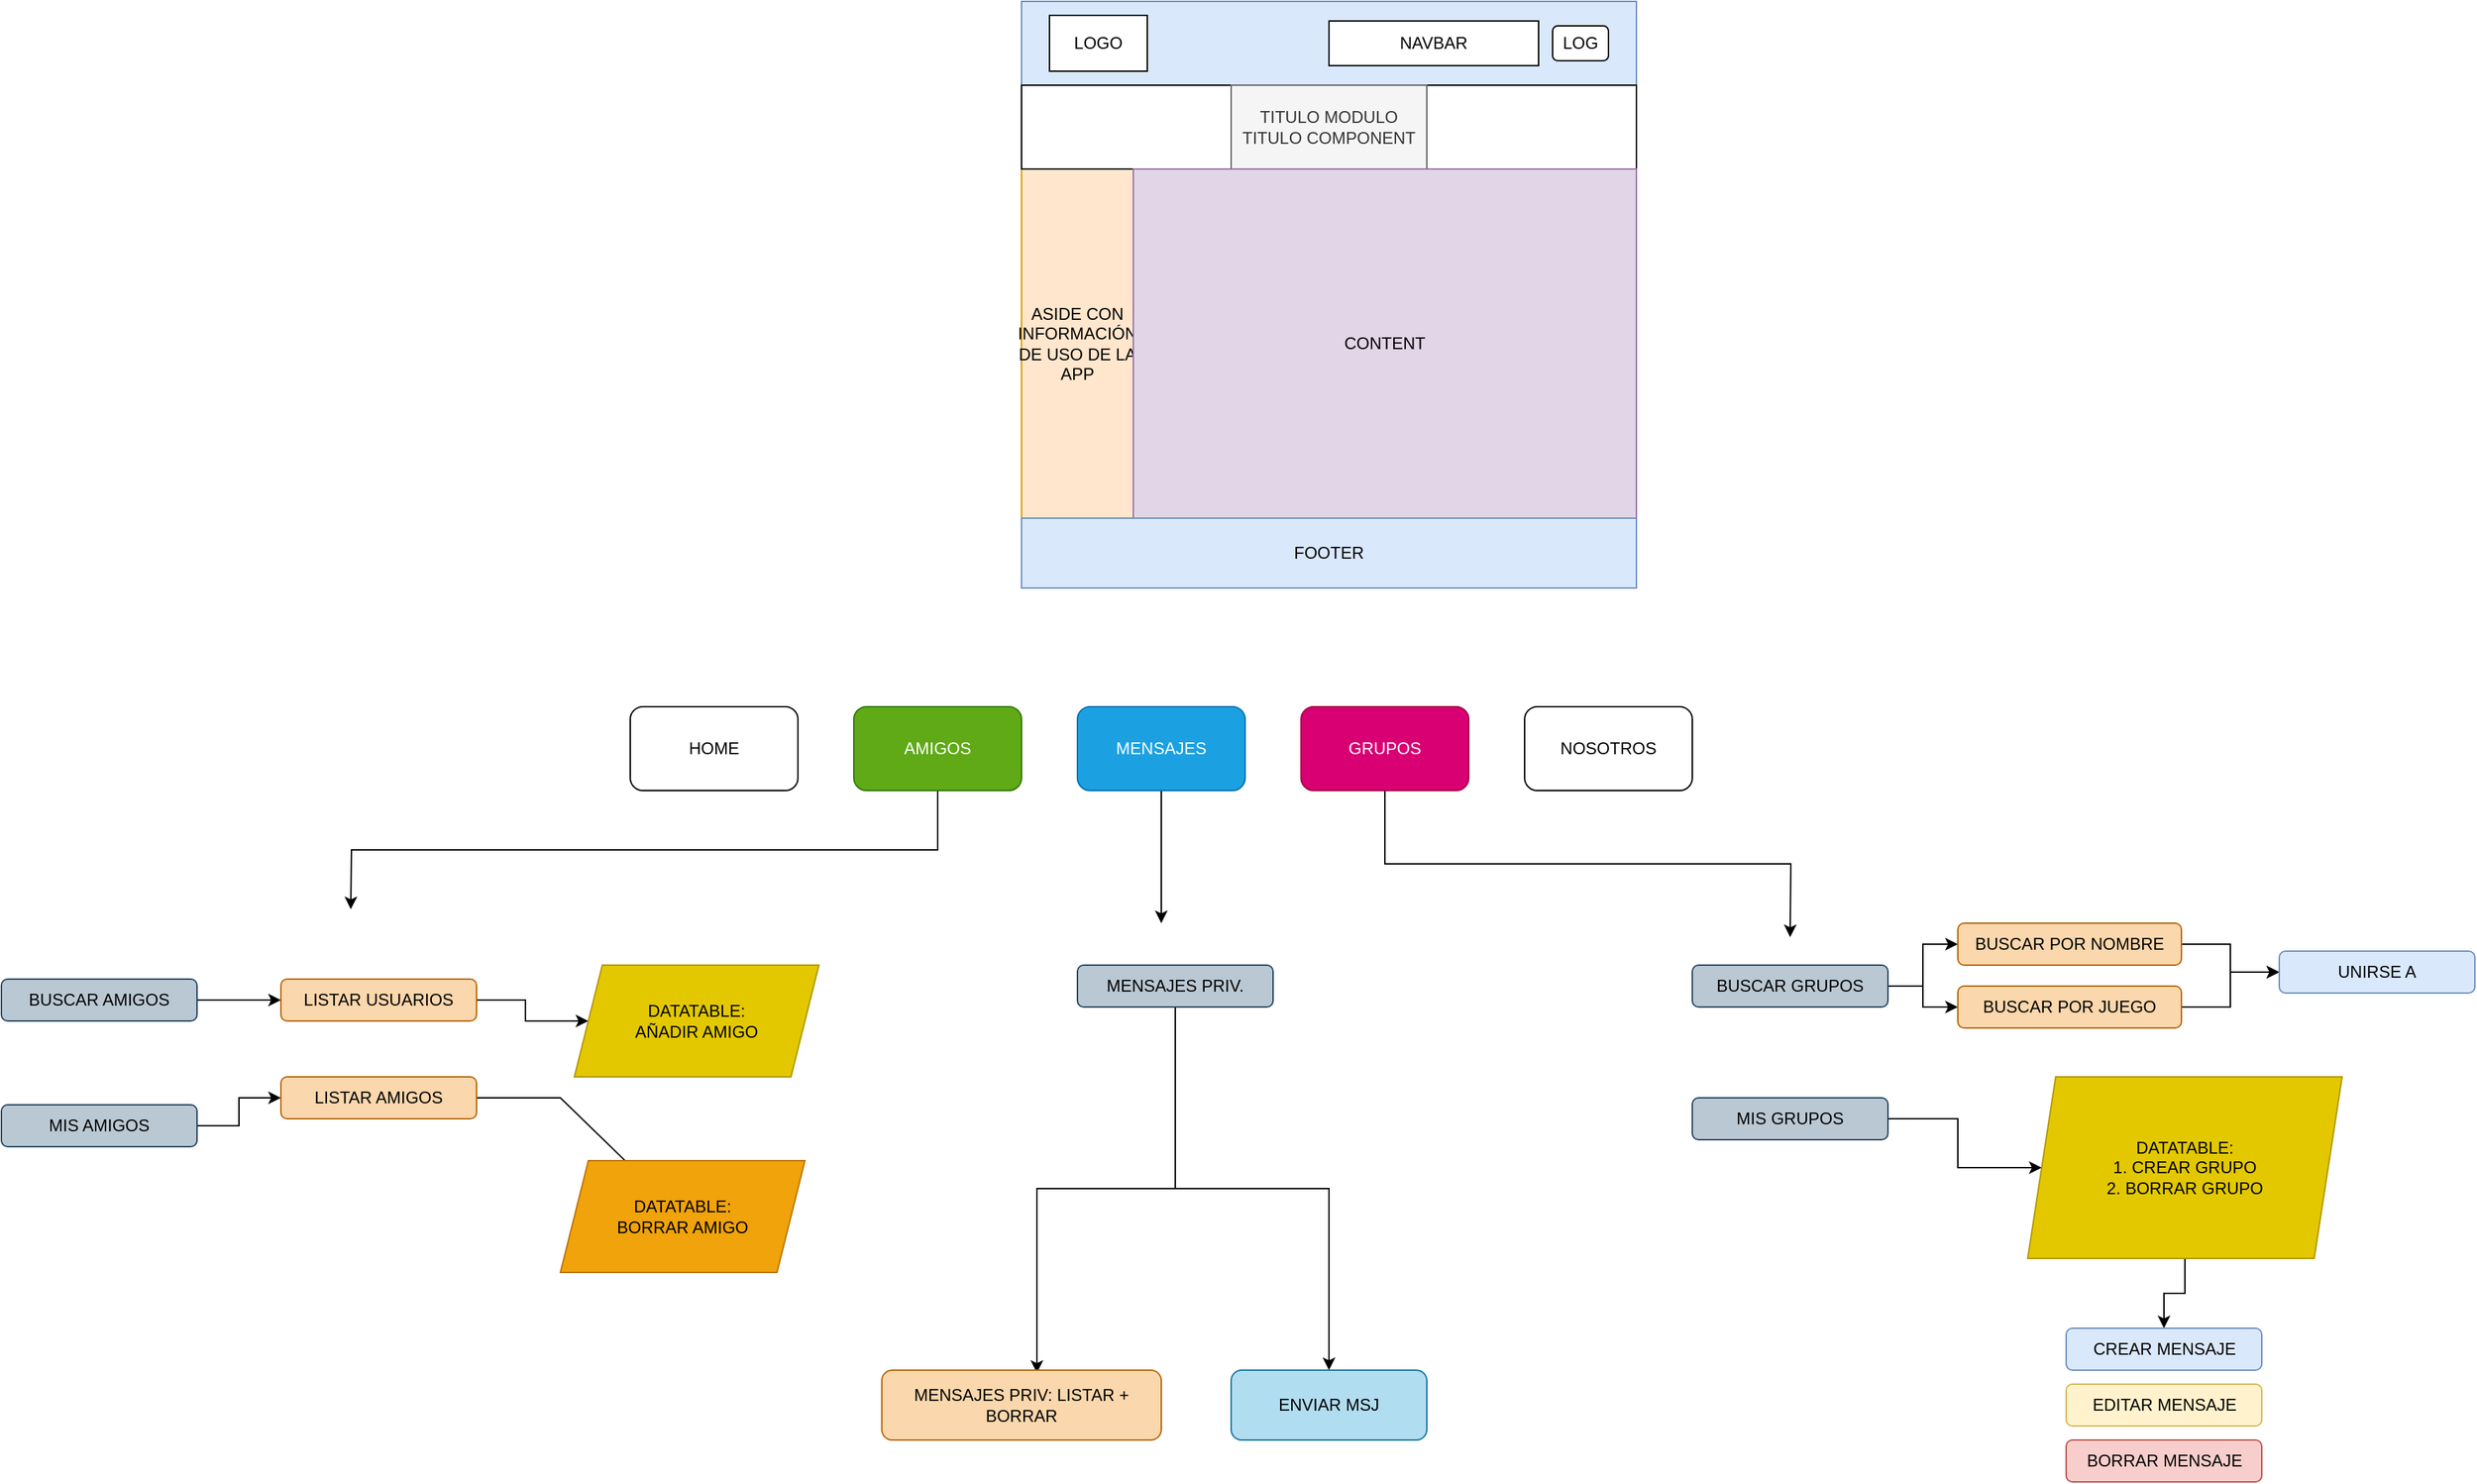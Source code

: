 <mxfile version="14.6.13" type="device"><diagram id="YUQoxX_B8yIrfyET-zLT" name="Página-1"><mxGraphModel dx="2249" dy="822" grid="1" gridSize="10" guides="1" tooltips="1" connect="1" arrows="1" fold="1" page="1" pageScale="1" pageWidth="827" pageHeight="1169" math="0" shadow="0"><root><mxCell id="0"/><mxCell id="1" parent="0"/><mxCell id="E1p6_0lM90Qq75zr0Obv-1" value="" style="rounded=0;whiteSpace=wrap;html=1;" parent="1" vertex="1"><mxGeometry x="160" y="80" width="440" height="420" as="geometry"/></mxCell><mxCell id="E1p6_0lM90Qq75zr0Obv-2" value="" style="rounded=0;whiteSpace=wrap;html=1;fillColor=#dae8fc;strokeColor=#6c8ebf;" parent="1" vertex="1"><mxGeometry x="160" y="80" width="440" height="60" as="geometry"/></mxCell><mxCell id="E1p6_0lM90Qq75zr0Obv-3" value="ASIDE CON INFORMACIÓN DE USO DE LA APP" style="rounded=0;whiteSpace=wrap;html=1;fillColor=#ffe6cc;strokeColor=#d79b00;" parent="1" vertex="1"><mxGeometry x="160" y="200" width="80" height="250" as="geometry"/></mxCell><mxCell id="E1p6_0lM90Qq75zr0Obv-4" value="" style="rounded=0;whiteSpace=wrap;html=1;" parent="1" vertex="1"><mxGeometry x="160" y="140" width="440" height="60" as="geometry"/></mxCell><mxCell id="E1p6_0lM90Qq75zr0Obv-5" value="TITULO MODULO&lt;br&gt;TITULO COMPONENT" style="rounded=0;whiteSpace=wrap;html=1;fillColor=#f5f5f5;strokeColor=#666666;fontColor=#333333;" parent="1" vertex="1"><mxGeometry x="310" y="140" width="140" height="60" as="geometry"/></mxCell><mxCell id="E1p6_0lM90Qq75zr0Obv-6" value="CONTENT" style="rounded=0;whiteSpace=wrap;html=1;fillColor=#e1d5e7;strokeColor=#9673a6;" parent="1" vertex="1"><mxGeometry x="240" y="200" width="360" height="250" as="geometry"/></mxCell><mxCell id="E1p6_0lM90Qq75zr0Obv-7" value="FOOTER" style="rounded=0;whiteSpace=wrap;html=1;fillColor=#dae8fc;strokeColor=#6c8ebf;" parent="1" vertex="1"><mxGeometry x="160" y="450" width="440" height="50" as="geometry"/></mxCell><mxCell id="E1p6_0lM90Qq75zr0Obv-8" value="LOG" style="rounded=1;whiteSpace=wrap;html=1;" parent="1" vertex="1"><mxGeometry x="540" y="97.5" width="40" height="25" as="geometry"/></mxCell><mxCell id="E1p6_0lM90Qq75zr0Obv-9" value="NAVBAR" style="rounded=0;whiteSpace=wrap;html=1;" parent="1" vertex="1"><mxGeometry x="380" y="94" width="150" height="32" as="geometry"/></mxCell><mxCell id="E1p6_0lM90Qq75zr0Obv-10" value="LOGO" style="rounded=0;whiteSpace=wrap;html=1;" parent="1" vertex="1"><mxGeometry x="180" y="90" width="70" height="40" as="geometry"/></mxCell><mxCell id="a3xrAU0-UcYPD7fbKvQv-25" style="edgeStyle=orthogonalEdgeStyle;rounded=0;orthogonalLoop=1;jettySize=auto;html=1;exitX=0.5;exitY=1;exitDx=0;exitDy=0;" parent="1" source="E1p6_0lM90Qq75zr0Obv-11" edge="1"><mxGeometry relative="1" as="geometry"><mxPoint x="-320" y="730" as="targetPoint"/></mxGeometry></mxCell><mxCell id="E1p6_0lM90Qq75zr0Obv-11" value="AMIGOS" style="rounded=1;whiteSpace=wrap;html=1;fillColor=#60a917;strokeColor=#2D7600;fontColor=#ffffff;" parent="1" vertex="1"><mxGeometry x="40" y="585" width="120" height="60" as="geometry"/></mxCell><mxCell id="a3xrAU0-UcYPD7fbKvQv-26" style="edgeStyle=orthogonalEdgeStyle;rounded=0;orthogonalLoop=1;jettySize=auto;html=1;exitX=0.5;exitY=1;exitDx=0;exitDy=0;" parent="1" source="E1p6_0lM90Qq75zr0Obv-12" edge="1"><mxGeometry relative="1" as="geometry"><mxPoint x="710" y="750" as="targetPoint"/></mxGeometry></mxCell><mxCell id="E1p6_0lM90Qq75zr0Obv-12" value="GRUPOS" style="rounded=1;whiteSpace=wrap;html=1;fillColor=#d80073;strokeColor=#A50040;fontColor=#ffffff;" parent="1" vertex="1"><mxGeometry x="360" y="585" width="120" height="60" as="geometry"/></mxCell><mxCell id="E1p6_0lM90Qq75zr0Obv-13" value="HOME" style="rounded=1;whiteSpace=wrap;html=1;" parent="1" vertex="1"><mxGeometry x="-120" y="585" width="120" height="60" as="geometry"/></mxCell><mxCell id="E1p6_0lM90Qq75zr0Obv-14" value="NOSOTROS" style="rounded=1;whiteSpace=wrap;html=1;" parent="1" vertex="1"><mxGeometry x="520" y="585" width="120" height="60" as="geometry"/></mxCell><mxCell id="E1p6_0lM90Qq75zr0Obv-25" style="edgeStyle=orthogonalEdgeStyle;rounded=0;orthogonalLoop=1;jettySize=auto;html=1;exitX=1;exitY=0.5;exitDx=0;exitDy=0;" parent="1" source="E1p6_0lM90Qq75zr0Obv-15" target="E1p6_0lM90Qq75zr0Obv-22" edge="1"><mxGeometry relative="1" as="geometry"/></mxCell><mxCell id="E1p6_0lM90Qq75zr0Obv-15" value="BUSCAR AMIGOS" style="rounded=1;whiteSpace=wrap;html=1;fillColor=#bac8d3;strokeColor=#23445d;" parent="1" vertex="1"><mxGeometry x="-570" y="780" width="140" height="30" as="geometry"/></mxCell><mxCell id="E1p6_0lM90Qq75zr0Obv-20" style="edgeStyle=orthogonalEdgeStyle;rounded=0;orthogonalLoop=1;jettySize=auto;html=1;exitX=1;exitY=0.5;exitDx=0;exitDy=0;entryX=0;entryY=0.5;entryDx=0;entryDy=0;" parent="1" source="E1p6_0lM90Qq75zr0Obv-16" target="E1p6_0lM90Qq75zr0Obv-18" edge="1"><mxGeometry relative="1" as="geometry"/></mxCell><mxCell id="E1p6_0lM90Qq75zr0Obv-16" value="MIS AMIGOS" style="rounded=1;whiteSpace=wrap;html=1;fillColor=#bac8d3;strokeColor=#23445d;" parent="1" vertex="1"><mxGeometry x="-570" y="870" width="140" height="30" as="geometry"/></mxCell><mxCell id="E1p6_0lM90Qq75zr0Obv-30" style="edgeStyle=orthogonalEdgeStyle;rounded=0;orthogonalLoop=1;jettySize=auto;html=1;exitX=1;exitY=0.5;exitDx=0;exitDy=0;" parent="1" source="E1p6_0lM90Qq75zr0Obv-18" target="E1p6_0lM90Qq75zr0Obv-29" edge="1"><mxGeometry relative="1" as="geometry"><Array as="points"><mxPoint x="-170" y="865"/><mxPoint x="-170" y="970"/></Array></mxGeometry></mxCell><mxCell id="E1p6_0lM90Qq75zr0Obv-18" value="LISTAR AMIGOS" style="rounded=1;whiteSpace=wrap;html=1;fillColor=#fad7ac;strokeColor=#b46504;" parent="1" vertex="1"><mxGeometry x="-370" y="850" width="140" height="30" as="geometry"/></mxCell><mxCell id="E1p6_0lM90Qq75zr0Obv-34" style="edgeStyle=orthogonalEdgeStyle;rounded=0;orthogonalLoop=1;jettySize=auto;html=1;exitX=0.5;exitY=1;exitDx=0;exitDy=0;entryX=0.5;entryY=0;entryDx=0;entryDy=0;" parent="1" source="E1p6_0lM90Qq75zr0Obv-19" target="E1p6_0lM90Qq75zr0Obv-32" edge="1"><mxGeometry relative="1" as="geometry"/></mxCell><mxCell id="E1p6_0lM90Qq75zr0Obv-35" style="edgeStyle=orthogonalEdgeStyle;rounded=0;orthogonalLoop=1;jettySize=auto;html=1;exitX=0.5;exitY=1;exitDx=0;exitDy=0;entryX=0.555;entryY=0.04;entryDx=0;entryDy=0;entryPerimeter=0;" parent="1" source="E1p6_0lM90Qq75zr0Obv-19" target="E1p6_0lM90Qq75zr0Obv-31" edge="1"><mxGeometry relative="1" as="geometry"/></mxCell><mxCell id="E1p6_0lM90Qq75zr0Obv-19" value="MENSAJES PRIV." style="rounded=1;whiteSpace=wrap;html=1;fillColor=#bac8d3;strokeColor=#23445d;" parent="1" vertex="1"><mxGeometry x="200" y="770" width="140" height="30" as="geometry"/></mxCell><mxCell id="E1p6_0lM90Qq75zr0Obv-28" style="edgeStyle=orthogonalEdgeStyle;rounded=0;orthogonalLoop=1;jettySize=auto;html=1;exitX=1;exitY=0.5;exitDx=0;exitDy=0;" parent="1" source="E1p6_0lM90Qq75zr0Obv-22" target="E1p6_0lM90Qq75zr0Obv-27" edge="1"><mxGeometry relative="1" as="geometry"/></mxCell><mxCell id="E1p6_0lM90Qq75zr0Obv-22" value="LISTAR USUARIOS" style="rounded=1;whiteSpace=wrap;html=1;fillColor=#fad7ac;strokeColor=#b46504;" parent="1" vertex="1"><mxGeometry x="-370" y="780" width="140" height="30" as="geometry"/></mxCell><mxCell id="E1p6_0lM90Qq75zr0Obv-27" value="DATATABLE:&lt;br&gt;AÑADIR AMIGO" style="shape=parallelogram;perimeter=parallelogramPerimeter;whiteSpace=wrap;html=1;fixedSize=1;fillColor=#e3c800;strokeColor=#B09500;fontColor=#000000;" parent="1" vertex="1"><mxGeometry x="-160" y="770" width="175" height="80" as="geometry"/></mxCell><mxCell id="E1p6_0lM90Qq75zr0Obv-29" value="DATATABLE:&lt;br&gt;BORRAR AMIGO" style="shape=parallelogram;perimeter=parallelogramPerimeter;whiteSpace=wrap;html=1;fixedSize=1;fillColor=#f0a30a;strokeColor=#BD7000;fontColor=#000000;" parent="1" vertex="1"><mxGeometry x="-170" y="910" width="175" height="80" as="geometry"/></mxCell><mxCell id="E1p6_0lM90Qq75zr0Obv-31" value="MENSAJES PRIV: LISTAR + BORRAR" style="rounded=1;whiteSpace=wrap;html=1;fillColor=#fad7ac;strokeColor=#b46504;" parent="1" vertex="1"><mxGeometry x="60" y="1060" width="200" height="50" as="geometry"/></mxCell><mxCell id="E1p6_0lM90Qq75zr0Obv-32" value="ENVIAR MSJ" style="rounded=1;whiteSpace=wrap;html=1;fillColor=#b1ddf0;strokeColor=#10739e;" parent="1" vertex="1"><mxGeometry x="310" y="1060" width="140" height="50" as="geometry"/></mxCell><mxCell id="a3xrAU0-UcYPD7fbKvQv-1" style="edgeStyle=orthogonalEdgeStyle;rounded=0;orthogonalLoop=1;jettySize=auto;html=1;exitX=1;exitY=0.5;exitDx=0;exitDy=0;" parent="1" source="a3xrAU0-UcYPD7fbKvQv-2" target="a3xrAU0-UcYPD7fbKvQv-11" edge="1"><mxGeometry relative="1" as="geometry"/></mxCell><mxCell id="a3xrAU0-UcYPD7fbKvQv-17" style="edgeStyle=orthogonalEdgeStyle;rounded=0;orthogonalLoop=1;jettySize=auto;html=1;exitX=1;exitY=0.5;exitDx=0;exitDy=0;entryX=0;entryY=0.5;entryDx=0;entryDy=0;" parent="1" source="a3xrAU0-UcYPD7fbKvQv-2" target="a3xrAU0-UcYPD7fbKvQv-16" edge="1"><mxGeometry relative="1" as="geometry"/></mxCell><mxCell id="a3xrAU0-UcYPD7fbKvQv-2" value="BUSCAR GRUPOS" style="rounded=1;whiteSpace=wrap;html=1;fillColor=#bac8d3;strokeColor=#23445d;" parent="1" vertex="1"><mxGeometry x="640" y="770" width="140" height="30" as="geometry"/></mxCell><mxCell id="OqziemSOZe6DoCnv8lqP-2" style="edgeStyle=orthogonalEdgeStyle;rounded=0;orthogonalLoop=1;jettySize=auto;html=1;" edge="1" parent="1" source="a3xrAU0-UcYPD7fbKvQv-11" target="OqziemSOZe6DoCnv8lqP-1"><mxGeometry relative="1" as="geometry"/></mxCell><mxCell id="a3xrAU0-UcYPD7fbKvQv-11" value="BUSCAR POR NOMBRE" style="rounded=1;whiteSpace=wrap;html=1;fillColor=#fad7ac;strokeColor=#b46504;" parent="1" vertex="1"><mxGeometry x="830" y="740" width="160" height="30" as="geometry"/></mxCell><mxCell id="OqziemSOZe6DoCnv8lqP-3" style="edgeStyle=orthogonalEdgeStyle;rounded=0;orthogonalLoop=1;jettySize=auto;html=1;exitX=1;exitY=0.5;exitDx=0;exitDy=0;entryX=0;entryY=0.5;entryDx=0;entryDy=0;" edge="1" parent="1" source="a3xrAU0-UcYPD7fbKvQv-16" target="OqziemSOZe6DoCnv8lqP-1"><mxGeometry relative="1" as="geometry"/></mxCell><mxCell id="a3xrAU0-UcYPD7fbKvQv-16" value="BUSCAR POR JUEGO" style="rounded=1;whiteSpace=wrap;html=1;fillColor=#fad7ac;strokeColor=#b46504;" parent="1" vertex="1"><mxGeometry x="830" y="785" width="160" height="30" as="geometry"/></mxCell><mxCell id="a3xrAU0-UcYPD7fbKvQv-20" style="edgeStyle=orthogonalEdgeStyle;rounded=0;orthogonalLoop=1;jettySize=auto;html=1;exitX=1;exitY=0.5;exitDx=0;exitDy=0;entryX=0;entryY=0.5;entryDx=0;entryDy=0;" parent="1" source="a3xrAU0-UcYPD7fbKvQv-18" target="a3xrAU0-UcYPD7fbKvQv-19" edge="1"><mxGeometry relative="1" as="geometry"><mxPoint x="870" y="885" as="targetPoint"/></mxGeometry></mxCell><mxCell id="a3xrAU0-UcYPD7fbKvQv-18" value="MIS GRUPOS" style="rounded=1;whiteSpace=wrap;html=1;fillColor=#bac8d3;strokeColor=#23445d;" parent="1" vertex="1"><mxGeometry x="640" y="865" width="140" height="30" as="geometry"/></mxCell><mxCell id="a3xrAU0-UcYPD7fbKvQv-30" style="edgeStyle=orthogonalEdgeStyle;rounded=0;orthogonalLoop=1;jettySize=auto;html=1;exitX=0.5;exitY=1;exitDx=0;exitDy=0;entryX=0.5;entryY=0;entryDx=0;entryDy=0;" parent="1" source="a3xrAU0-UcYPD7fbKvQv-19" target="a3xrAU0-UcYPD7fbKvQv-27" edge="1"><mxGeometry relative="1" as="geometry"/></mxCell><mxCell id="a3xrAU0-UcYPD7fbKvQv-19" value="DATATABLE:&lt;br&gt;1. CREAR GRUPO&lt;br&gt;2. BORRAR GRUPO" style="shape=parallelogram;perimeter=parallelogramPerimeter;whiteSpace=wrap;html=1;fixedSize=1;fillColor=#e3c800;strokeColor=#B09500;fontColor=#000000;" parent="1" vertex="1"><mxGeometry x="880" y="850" width="225" height="130" as="geometry"/></mxCell><mxCell id="a3xrAU0-UcYPD7fbKvQv-22" style="edgeStyle=orthogonalEdgeStyle;rounded=0;orthogonalLoop=1;jettySize=auto;html=1;exitX=0.5;exitY=1;exitDx=0;exitDy=0;" parent="1" source="a3xrAU0-UcYPD7fbKvQv-21" edge="1"><mxGeometry relative="1" as="geometry"><mxPoint x="260" y="740" as="targetPoint"/></mxGeometry></mxCell><mxCell id="a3xrAU0-UcYPD7fbKvQv-21" value="MENSAJES" style="rounded=1;whiteSpace=wrap;html=1;fillColor=#1ba1e2;strokeColor=#006EAF;fontColor=#ffffff;" parent="1" vertex="1"><mxGeometry x="200" y="585" width="120" height="60" as="geometry"/></mxCell><mxCell id="a3xrAU0-UcYPD7fbKvQv-27" value="CREAR MENSAJE" style="rounded=1;whiteSpace=wrap;html=1;fillColor=#dae8fc;strokeColor=#6c8ebf;" parent="1" vertex="1"><mxGeometry x="907.5" y="1030" width="140" height="30" as="geometry"/></mxCell><mxCell id="a3xrAU0-UcYPD7fbKvQv-28" value="EDITAR MENSAJE" style="rounded=1;whiteSpace=wrap;html=1;fillColor=#fff2cc;strokeColor=#d6b656;" parent="1" vertex="1"><mxGeometry x="907.5" y="1070" width="140" height="30" as="geometry"/></mxCell><mxCell id="a3xrAU0-UcYPD7fbKvQv-29" value="BORRAR MENSAJE" style="rounded=1;whiteSpace=wrap;html=1;fillColor=#f8cecc;strokeColor=#b85450;" parent="1" vertex="1"><mxGeometry x="907.5" y="1110" width="140" height="30" as="geometry"/></mxCell><mxCell id="OqziemSOZe6DoCnv8lqP-1" value="UNIRSE A" style="rounded=1;whiteSpace=wrap;html=1;fillColor=#dae8fc;strokeColor=#6c8ebf;" vertex="1" parent="1"><mxGeometry x="1060" y="760" width="140" height="30" as="geometry"/></mxCell></root></mxGraphModel></diagram></mxfile>
